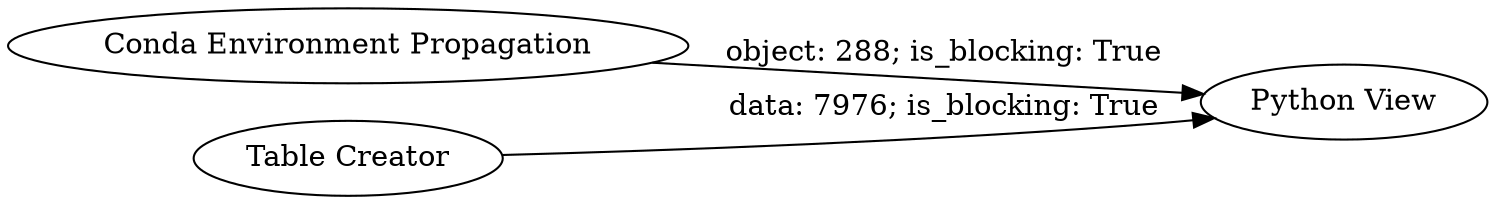 digraph {
	"5606131852114395301_3" [label="Conda Environment Propagation"]
	"5606131852114395301_1" [label="Python View"]
	"5606131852114395301_2" [label="Table Creator"]
	"5606131852114395301_2" -> "5606131852114395301_1" [label="data: 7976; is_blocking: True"]
	"5606131852114395301_3" -> "5606131852114395301_1" [label="object: 288; is_blocking: True"]
	rankdir=LR
}
